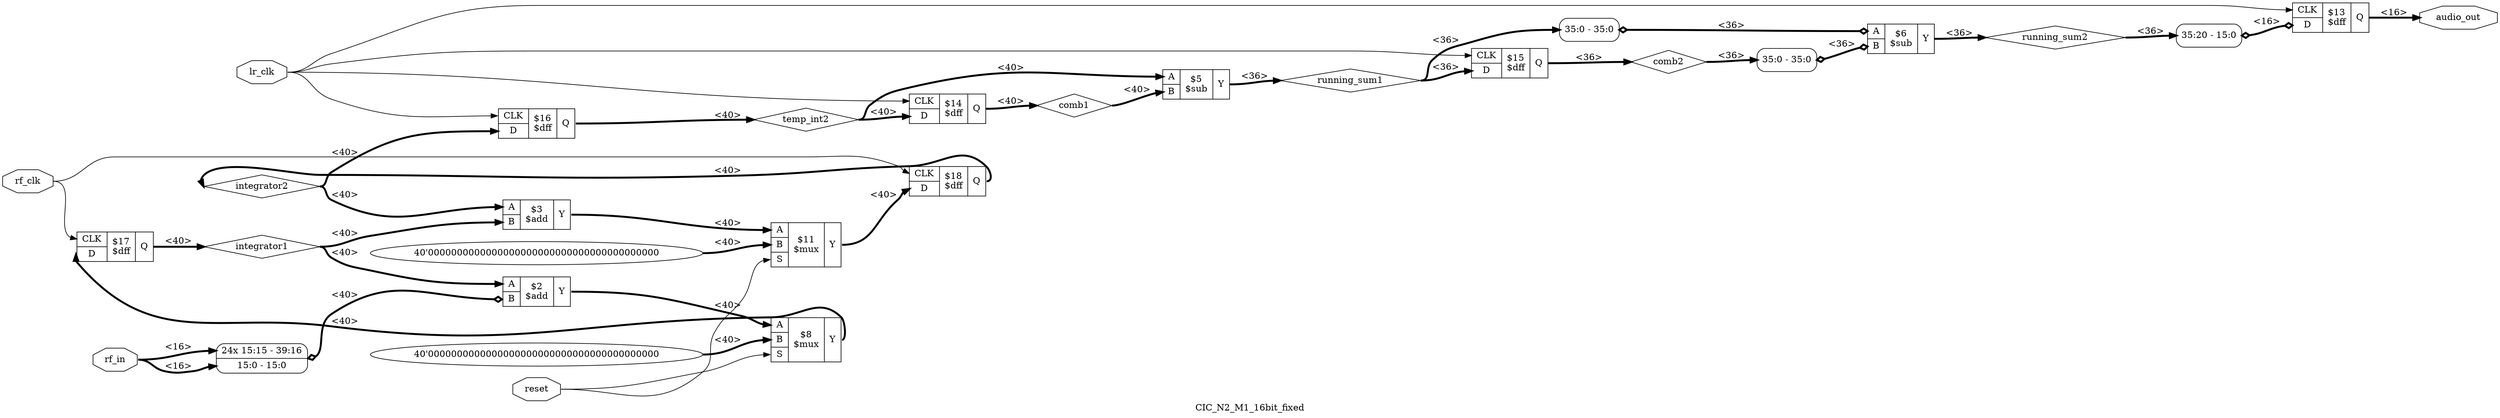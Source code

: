 digraph "CIC_N2_M1_16bit_fixed" {
label="CIC_N2_M1_16bit_fixed";
rankdir="LR";
remincross=true;
n6 [ shape=octagon, label="audio_out", color="black", fontcolor="black" ];
n7 [ shape=diamond, label="comb1", color="black", fontcolor="black" ];
n8 [ shape=diamond, label="comb2", color="black", fontcolor="black" ];
n9 [ shape=diamond, label="integrator1", color="black", fontcolor="black" ];
n10 [ shape=diamond, label="integrator2", color="black", fontcolor="black" ];
n11 [ shape=octagon, label="lr_clk", color="black", fontcolor="black" ];
n12 [ shape=octagon, label="reset", color="black", fontcolor="black" ];
n13 [ shape=octagon, label="rf_clk", color="black", fontcolor="black" ];
n14 [ shape=octagon, label="rf_in", color="black", fontcolor="black" ];
n15 [ shape=diamond, label="running_sum1", color="black", fontcolor="black" ];
n16 [ shape=diamond, label="running_sum2", color="black", fontcolor="black" ];
n17 [ shape=diamond, label="temp_int2", color="black", fontcolor="black" ];
c21 [ shape=record, label="{{<p18> A|<p19> B}|$2\n$add|{<p20> Y}}" ];
x0 [ shape=record, style=rounded, label="<s24> 24x 15:15 - 39:16 |<s0> 15:0 - 15:0 " ];
x0:e -> c21:p19:w [arrowhead=odiamond, arrowtail=odiamond, dir=both, color="black", style="setlinewidth(3)", label="<40>"];
c22 [ shape=record, label="{{<p18> A|<p19> B}|$3\n$add|{<p20> Y}}" ];
c26 [ shape=record, label="{{<p23> CLK|<p24> D}|$13\n$dff|{<p25> Q}}" ];
x1 [ shape=record, style=rounded, label="<s0> 35:20 - 15:0 " ];
x1:e -> c26:p24:w [arrowhead=odiamond, arrowtail=odiamond, dir=both, color="black", style="setlinewidth(3)", label="<16>"];
c27 [ shape=record, label="{{<p23> CLK|<p24> D}|$14\n$dff|{<p25> Q}}" ];
c28 [ shape=record, label="{{<p23> CLK|<p24> D}|$15\n$dff|{<p25> Q}}" ];
c29 [ shape=record, label="{{<p23> CLK|<p24> D}|$16\n$dff|{<p25> Q}}" ];
c30 [ shape=record, label="{{<p23> CLK|<p24> D}|$17\n$dff|{<p25> Q}}" ];
c31 [ shape=record, label="{{<p23> CLK|<p24> D}|$18\n$dff|{<p25> Q}}" ];
v2 [ label="40'0000000000000000000000000000000000000000" ];
c33 [ shape=record, label="{{<p18> A|<p19> B|<p32> S}|$11\n$mux|{<p20> Y}}" ];
v3 [ label="40'0000000000000000000000000000000000000000" ];
c34 [ shape=record, label="{{<p18> A|<p19> B|<p32> S}|$8\n$mux|{<p20> Y}}" ];
c35 [ shape=record, label="{{<p18> A|<p19> B}|$5\n$sub|{<p20> Y}}" ];
c36 [ shape=record, label="{{<p18> A|<p19> B}|$6\n$sub|{<p20> Y}}" ];
x4 [ shape=record, style=rounded, label="<s0> 35:0 - 35:0 " ];
x4:e -> c36:p18:w [arrowhead=odiamond, arrowtail=odiamond, dir=both, color="black", style="setlinewidth(3)", label="<36>"];
x5 [ shape=record, style=rounded, label="<s0> 35:0 - 35:0 " ];
x5:e -> c36:p19:w [arrowhead=odiamond, arrowtail=odiamond, dir=both, color="black", style="setlinewidth(3)", label="<36>"];
c31:p25:e -> n10:w [color="black", style="setlinewidth(3)", label="<40>"];
n10:e -> c22:p18:w [color="black", style="setlinewidth(3)", label="<40>"];
n10:e -> c29:p24:w [color="black", style="setlinewidth(3)", label="<40>"];
n11:e -> c26:p23:w [color="black", label=""];
n11:e -> c27:p23:w [color="black", label=""];
n11:e -> c28:p23:w [color="black", label=""];
n11:e -> c29:p23:w [color="black", label=""];
n12:e -> c33:p32:w [color="black", label=""];
n12:e -> c34:p32:w [color="black", label=""];
n13:e -> c30:p23:w [color="black", label=""];
n13:e -> c31:p23:w [color="black", label=""];
n14:e -> x0:s0:w [color="black", style="setlinewidth(3)", label="<16>"];
n14:e -> x0:s24:w [color="black", style="setlinewidth(3)", label="<16>"];
c35:p20:e -> n15:w [color="black", style="setlinewidth(3)", label="<36>"];
n15:e -> c28:p24:w [color="black", style="setlinewidth(3)", label="<36>"];
n15:e -> x4:s0:w [color="black", style="setlinewidth(3)", label="<36>"];
c36:p20:e -> n16:w [color="black", style="setlinewidth(3)", label="<36>"];
n16:e -> x1:s0:w [color="black", style="setlinewidth(3)", label="<36>"];
c29:p25:e -> n17:w [color="black", style="setlinewidth(3)", label="<40>"];
n17:e -> c27:p24:w [color="black", style="setlinewidth(3)", label="<40>"];
n17:e -> c35:p18:w [color="black", style="setlinewidth(3)", label="<40>"];
c34:p20:e -> c30:p24:w [color="black", style="setlinewidth(3)", label="<40>"];
c33:p20:e -> c31:p24:w [color="black", style="setlinewidth(3)", label="<40>"];
c21:p20:e -> c34:p18:w [color="black", style="setlinewidth(3)", label="<40>"];
c22:p20:e -> c33:p18:w [color="black", style="setlinewidth(3)", label="<40>"];
c26:p25:e -> n6:w [color="black", style="setlinewidth(3)", label="<16>"];
c27:p25:e -> n7:w [color="black", style="setlinewidth(3)", label="<40>"];
n7:e -> c35:p19:w [color="black", style="setlinewidth(3)", label="<40>"];
c28:p25:e -> n8:w [color="black", style="setlinewidth(3)", label="<36>"];
n8:e -> x5:s0:w [color="black", style="setlinewidth(3)", label="<36>"];
c30:p25:e -> n9:w [color="black", style="setlinewidth(3)", label="<40>"];
n9:e -> c21:p18:w [color="black", style="setlinewidth(3)", label="<40>"];
n9:e -> c22:p19:w [color="black", style="setlinewidth(3)", label="<40>"];
v2:e -> c33:p19:w [color="black", style="setlinewidth(3)", label="<40>"];
v3:e -> c34:p19:w [color="black", style="setlinewidth(3)", label="<40>"];
}
